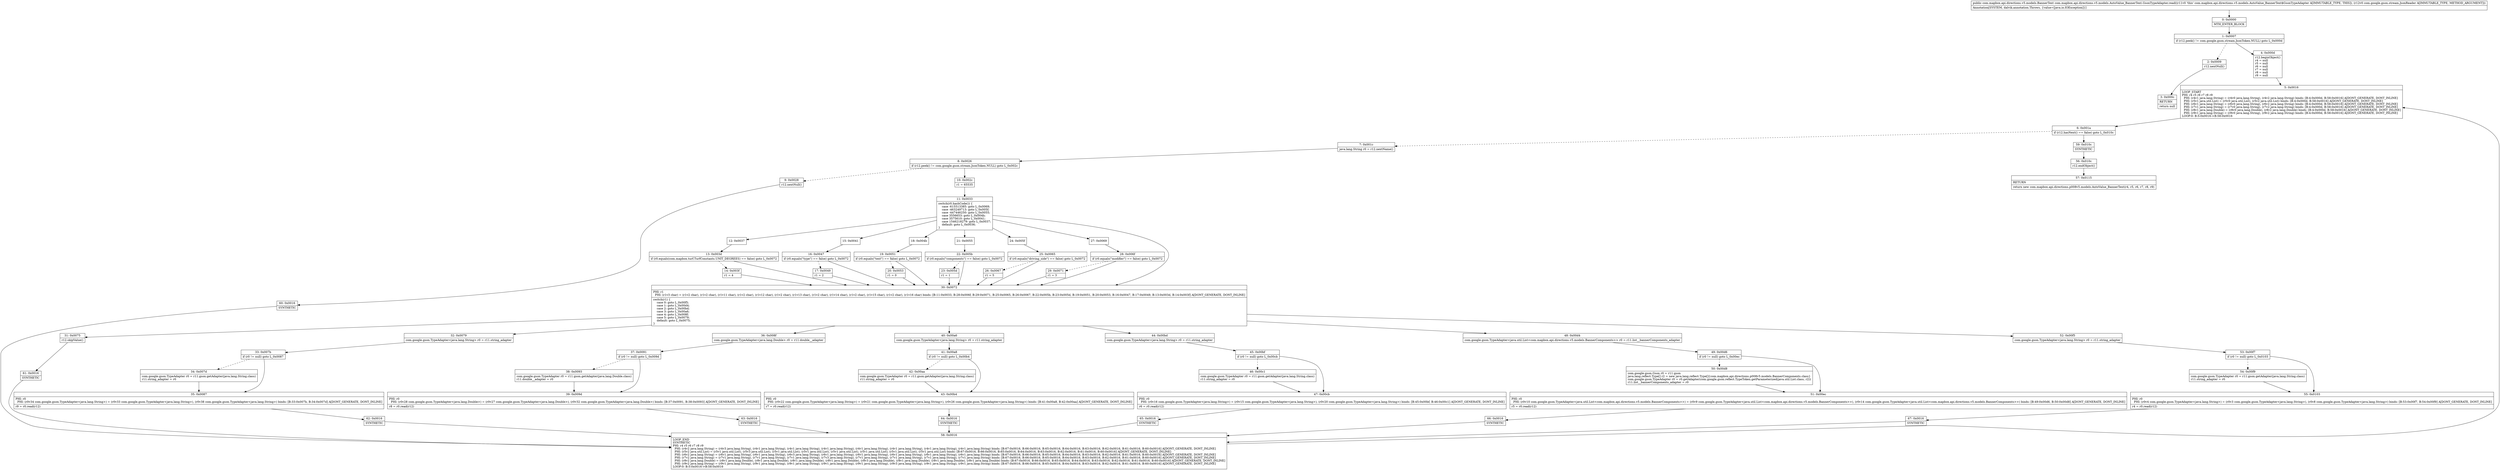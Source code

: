digraph "CFG forcom.mapbox.api.directions.v5.models.AutoValue_BannerText.GsonTypeAdapter.read(Lcom\/google\/gson\/stream\/JsonReader;)Lcom\/mapbox\/api\/directions\/v5\/models\/BannerText;" {
Node_0 [shape=record,label="{0\:\ 0x0000|MTH_ENTER_BLOCK\l}"];
Node_1 [shape=record,label="{1\:\ 0x0007|if (r12.peek() != com.google.gson.stream.JsonToken.NULL) goto L_0x000d\l}"];
Node_2 [shape=record,label="{2\:\ 0x0009|r12.nextNull()\l}"];
Node_3 [shape=record,label="{3\:\ 0x000c|RETURN\l|return null\l}"];
Node_4 [shape=record,label="{4\:\ 0x000d|r12.beginObject()\lr4 = null\lr5 = null\lr6 = null\lr7 = null\lr8 = null\lr9 = null\l}"];
Node_5 [shape=record,label="{5\:\ 0x0016|LOOP_START\lPHI: r4 r5 r6 r7 r8 r9 \l  PHI: (r4v1 java.lang.String) = (r4v0 java.lang.String), (r4v2 java.lang.String) binds: [B:4:0x000d, B:58:0x0016] A[DONT_GENERATE, DONT_INLINE]\l  PHI: (r5v1 java.util.List) = (r5v0 java.util.List), (r5v2 java.util.List) binds: [B:4:0x000d, B:58:0x0016] A[DONT_GENERATE, DONT_INLINE]\l  PHI: (r6v1 java.lang.String) = (r6v0 java.lang.String), (r6v2 java.lang.String) binds: [B:4:0x000d, B:58:0x0016] A[DONT_GENERATE, DONT_INLINE]\l  PHI: (r7v1 java.lang.String) = (r7v0 java.lang.String), (r7v2 java.lang.String) binds: [B:4:0x000d, B:58:0x0016] A[DONT_GENERATE, DONT_INLINE]\l  PHI: (r8v1 java.lang.Double) = (r8v0 java.lang.Double), (r8v2 java.lang.Double) binds: [B:4:0x000d, B:58:0x0016] A[DONT_GENERATE, DONT_INLINE]\l  PHI: (r9v1 java.lang.String) = (r9v0 java.lang.String), (r9v2 java.lang.String) binds: [B:4:0x000d, B:58:0x0016] A[DONT_GENERATE, DONT_INLINE]\lLOOP:0: B:5:0x0016\-\>B:58:0x0016\l}"];
Node_6 [shape=record,label="{6\:\ 0x001a|if (r12.hasNext() == false) goto L_0x010c\l}"];
Node_7 [shape=record,label="{7\:\ 0x001c|java.lang.String r0 = r12.nextName()\l}"];
Node_8 [shape=record,label="{8\:\ 0x0026|if (r12.peek() != com.google.gson.stream.JsonToken.NULL) goto L_0x002c\l}"];
Node_9 [shape=record,label="{9\:\ 0x0028|r12.nextNull()\l}"];
Node_10 [shape=record,label="{10\:\ 0x002c|r1 = 65535\l}"];
Node_11 [shape=record,label="{11\:\ 0x0033|switch(r0.hashCode()) \{\l    case \-615513385: goto L_0x0069;\l    case \-463249713: goto L_0x005f;\l    case \-447446250: goto L_0x0055;\l    case 3556653: goto L_0x004b;\l    case 3575610: goto L_0x0041;\l    case 1546218279: goto L_0x0037;\l    default: goto L_0x0036;\l\}\l}"];
Node_12 [shape=record,label="{12\:\ 0x0037}"];
Node_13 [shape=record,label="{13\:\ 0x003d|if (r0.equals(com.mapbox.turf.TurfConstants.UNIT_DEGREES) == false) goto L_0x0072\l}"];
Node_14 [shape=record,label="{14\:\ 0x003f|r1 = 4\l}"];
Node_15 [shape=record,label="{15\:\ 0x0041}"];
Node_16 [shape=record,label="{16\:\ 0x0047|if (r0.equals(\"type\") == false) goto L_0x0072\l}"];
Node_17 [shape=record,label="{17\:\ 0x0049|r1 = 2\l}"];
Node_18 [shape=record,label="{18\:\ 0x004b}"];
Node_19 [shape=record,label="{19\:\ 0x0051|if (r0.equals(\"text\") == false) goto L_0x0072\l}"];
Node_20 [shape=record,label="{20\:\ 0x0053|r1 = 0\l}"];
Node_21 [shape=record,label="{21\:\ 0x0055}"];
Node_22 [shape=record,label="{22\:\ 0x005b|if (r0.equals(\"components\") == false) goto L_0x0072\l}"];
Node_23 [shape=record,label="{23\:\ 0x005d|r1 = 1\l}"];
Node_24 [shape=record,label="{24\:\ 0x005f}"];
Node_25 [shape=record,label="{25\:\ 0x0065|if (r0.equals(\"driving_side\") == false) goto L_0x0072\l}"];
Node_26 [shape=record,label="{26\:\ 0x0067|r1 = 5\l}"];
Node_27 [shape=record,label="{27\:\ 0x0069}"];
Node_28 [shape=record,label="{28\:\ 0x006f|if (r0.equals(\"modifier\") == false) goto L_0x0072\l}"];
Node_29 [shape=record,label="{29\:\ 0x0071|r1 = 3\l}"];
Node_30 [shape=record,label="{30\:\ 0x0072|PHI: r1 \l  PHI: (r1v3 char) = (r1v2 char), (r1v2 char), (r1v11 char), (r1v2 char), (r1v12 char), (r1v2 char), (r1v13 char), (r1v2 char), (r1v14 char), (r1v2 char), (r1v15 char), (r1v2 char), (r1v16 char) binds: [B:11:0x0033, B:28:0x006f, B:29:0x0071, B:25:0x0065, B:26:0x0067, B:22:0x005b, B:23:0x005d, B:19:0x0051, B:20:0x0053, B:16:0x0047, B:17:0x0049, B:13:0x003d, B:14:0x003f] A[DONT_GENERATE, DONT_INLINE]\l|switch(r1) \{\l    case 0: goto L_0x00f5;\l    case 1: goto L_0x00d4;\l    case 2: goto L_0x00bd;\l    case 3: goto L_0x00a6;\l    case 4: goto L_0x008f;\l    case 5: goto L_0x0079;\l    default: goto L_0x0075;\l\}\l}"];
Node_31 [shape=record,label="{31\:\ 0x0075|r12.skipValue()\l}"];
Node_32 [shape=record,label="{32\:\ 0x0079|com.google.gson.TypeAdapter\<java.lang.String\> r0 = r11.string_adapter\l}"];
Node_33 [shape=record,label="{33\:\ 0x007b|if (r0 != null) goto L_0x0087\l}"];
Node_34 [shape=record,label="{34\:\ 0x007d|com.google.gson.TypeAdapter r0 = r11.gson.getAdapter(java.lang.String.class)\lr11.string_adapter = r0\l}"];
Node_35 [shape=record,label="{35\:\ 0x0087|PHI: r0 \l  PHI: (r0v34 com.google.gson.TypeAdapter\<java.lang.String\>) = (r0v33 com.google.gson.TypeAdapter\<java.lang.String\>), (r0v38 com.google.gson.TypeAdapter\<java.lang.String\>) binds: [B:33:0x007b, B:34:0x007d] A[DONT_GENERATE, DONT_INLINE]\l|r9 = r0.read(r12)\l}"];
Node_36 [shape=record,label="{36\:\ 0x008f|com.google.gson.TypeAdapter\<java.lang.Double\> r0 = r11.double__adapter\l}"];
Node_37 [shape=record,label="{37\:\ 0x0091|if (r0 != null) goto L_0x009d\l}"];
Node_38 [shape=record,label="{38\:\ 0x0093|com.google.gson.TypeAdapter r0 = r11.gson.getAdapter(java.lang.Double.class)\lr11.double__adapter = r0\l}"];
Node_39 [shape=record,label="{39\:\ 0x009d|PHI: r0 \l  PHI: (r0v28 com.google.gson.TypeAdapter\<java.lang.Double\>) = (r0v27 com.google.gson.TypeAdapter\<java.lang.Double\>), (r0v32 com.google.gson.TypeAdapter\<java.lang.Double\>) binds: [B:37:0x0091, B:38:0x0093] A[DONT_GENERATE, DONT_INLINE]\l|r8 = r0.read(r12)\l}"];
Node_40 [shape=record,label="{40\:\ 0x00a6|com.google.gson.TypeAdapter\<java.lang.String\> r0 = r11.string_adapter\l}"];
Node_41 [shape=record,label="{41\:\ 0x00a8|if (r0 != null) goto L_0x00b4\l}"];
Node_42 [shape=record,label="{42\:\ 0x00aa|com.google.gson.TypeAdapter r0 = r11.gson.getAdapter(java.lang.String.class)\lr11.string_adapter = r0\l}"];
Node_43 [shape=record,label="{43\:\ 0x00b4|PHI: r0 \l  PHI: (r0v22 com.google.gson.TypeAdapter\<java.lang.String\>) = (r0v21 com.google.gson.TypeAdapter\<java.lang.String\>), (r0v26 com.google.gson.TypeAdapter\<java.lang.String\>) binds: [B:41:0x00a8, B:42:0x00aa] A[DONT_GENERATE, DONT_INLINE]\l|r7 = r0.read(r12)\l}"];
Node_44 [shape=record,label="{44\:\ 0x00bd|com.google.gson.TypeAdapter\<java.lang.String\> r0 = r11.string_adapter\l}"];
Node_45 [shape=record,label="{45\:\ 0x00bf|if (r0 != null) goto L_0x00cb\l}"];
Node_46 [shape=record,label="{46\:\ 0x00c1|com.google.gson.TypeAdapter r0 = r11.gson.getAdapter(java.lang.String.class)\lr11.string_adapter = r0\l}"];
Node_47 [shape=record,label="{47\:\ 0x00cb|PHI: r0 \l  PHI: (r0v16 com.google.gson.TypeAdapter\<java.lang.String\>) = (r0v15 com.google.gson.TypeAdapter\<java.lang.String\>), (r0v20 com.google.gson.TypeAdapter\<java.lang.String\>) binds: [B:45:0x00bf, B:46:0x00c1] A[DONT_GENERATE, DONT_INLINE]\l|r6 = r0.read(r12)\l}"];
Node_48 [shape=record,label="{48\:\ 0x00d4|com.google.gson.TypeAdapter\<java.util.List\<com.mapbox.api.directions.v5.models.BannerComponents\>\> r0 = r11.list__bannerComponents_adapter\l}"];
Node_49 [shape=record,label="{49\:\ 0x00d6|if (r0 != null) goto L_0x00ec\l}"];
Node_50 [shape=record,label="{50\:\ 0x00d8|com.google.gson.Gson r0 = r11.gson\ljava.lang.reflect.Type[] r2 = new java.lang.reflect.Type[]\{com.mapbox.api.directions.p008v5.models.BannerComponents.class\}\lcom.google.gson.TypeAdapter r0 = r0.getAdapter(com.google.gson.reflect.TypeToken.getParameterized(java.util.List.class, r2))\lr11.list__bannerComponents_adapter = r0\l}"];
Node_51 [shape=record,label="{51\:\ 0x00ec|PHI: r0 \l  PHI: (r0v10 com.google.gson.TypeAdapter\<java.util.List\<com.mapbox.api.directions.v5.models.BannerComponents\>\>) = (r0v9 com.google.gson.TypeAdapter\<java.util.List\<com.mapbox.api.directions.v5.models.BannerComponents\>\>), (r0v14 com.google.gson.TypeAdapter\<java.util.List\<com.mapbox.api.directions.v5.models.BannerComponents\>\>) binds: [B:49:0x00d6, B:50:0x00d8] A[DONT_GENERATE, DONT_INLINE]\l|r5 = r0.read(r12)\l}"];
Node_52 [shape=record,label="{52\:\ 0x00f5|com.google.gson.TypeAdapter\<java.lang.String\> r0 = r11.string_adapter\l}"];
Node_53 [shape=record,label="{53\:\ 0x00f7|if (r0 != null) goto L_0x0103\l}"];
Node_54 [shape=record,label="{54\:\ 0x00f9|com.google.gson.TypeAdapter r0 = r11.gson.getAdapter(java.lang.String.class)\lr11.string_adapter = r0\l}"];
Node_55 [shape=record,label="{55\:\ 0x0103|PHI: r0 \l  PHI: (r0v4 com.google.gson.TypeAdapter\<java.lang.String\>) = (r0v3 com.google.gson.TypeAdapter\<java.lang.String\>), (r0v8 com.google.gson.TypeAdapter\<java.lang.String\>) binds: [B:53:0x00f7, B:54:0x00f9] A[DONT_GENERATE, DONT_INLINE]\l|r4 = r0.read(r12)\l}"];
Node_56 [shape=record,label="{56\:\ 0x010c|r12.endObject()\l}"];
Node_57 [shape=record,label="{57\:\ 0x0115|RETURN\l|return new com.mapbox.api.directions.p008v5.models.AutoValue_BannerText(r4, r5, r6, r7, r8, r9)\l}"];
Node_58 [shape=record,label="{58\:\ 0x0016|LOOP_END\lSYNTHETIC\lPHI: r4 r5 r6 r7 r8 r9 \l  PHI: (r4v2 java.lang.String) = (r4v3 java.lang.String), (r4v1 java.lang.String), (r4v1 java.lang.String), (r4v1 java.lang.String), (r4v1 java.lang.String), (r4v1 java.lang.String), (r4v1 java.lang.String), (r4v1 java.lang.String) binds: [B:67:0x0016, B:66:0x0016, B:65:0x0016, B:64:0x0016, B:63:0x0016, B:62:0x0016, B:61:0x0016, B:60:0x0016] A[DONT_GENERATE, DONT_INLINE]\l  PHI: (r5v2 java.util.List) = (r5v1 java.util.List), (r5v3 java.util.List), (r5v1 java.util.List), (r5v1 java.util.List), (r5v1 java.util.List), (r5v1 java.util.List), (r5v1 java.util.List), (r5v1 java.util.List) binds: [B:67:0x0016, B:66:0x0016, B:65:0x0016, B:64:0x0016, B:63:0x0016, B:62:0x0016, B:61:0x0016, B:60:0x0016] A[DONT_GENERATE, DONT_INLINE]\l  PHI: (r6v2 java.lang.String) = (r6v1 java.lang.String), (r6v1 java.lang.String), (r6v3 java.lang.String), (r6v1 java.lang.String), (r6v1 java.lang.String), (r6v1 java.lang.String), (r6v1 java.lang.String), (r6v1 java.lang.String) binds: [B:67:0x0016, B:66:0x0016, B:65:0x0016, B:64:0x0016, B:63:0x0016, B:62:0x0016, B:61:0x0016, B:60:0x0016] A[DONT_GENERATE, DONT_INLINE]\l  PHI: (r7v2 java.lang.String) = (r7v1 java.lang.String), (r7v1 java.lang.String), (r7v1 java.lang.String), (r7v3 java.lang.String), (r7v1 java.lang.String), (r7v1 java.lang.String), (r7v1 java.lang.String), (r7v1 java.lang.String) binds: [B:67:0x0016, B:66:0x0016, B:65:0x0016, B:64:0x0016, B:63:0x0016, B:62:0x0016, B:61:0x0016, B:60:0x0016] A[DONT_GENERATE, DONT_INLINE]\l  PHI: (r8v2 java.lang.Double) = (r8v1 java.lang.Double), (r8v1 java.lang.Double), (r8v1 java.lang.Double), (r8v1 java.lang.Double), (r8v3 java.lang.Double), (r8v1 java.lang.Double), (r8v1 java.lang.Double), (r8v1 java.lang.Double) binds: [B:67:0x0016, B:66:0x0016, B:65:0x0016, B:64:0x0016, B:63:0x0016, B:62:0x0016, B:61:0x0016, B:60:0x0016] A[DONT_GENERATE, DONT_INLINE]\l  PHI: (r9v2 java.lang.String) = (r9v1 java.lang.String), (r9v1 java.lang.String), (r9v1 java.lang.String), (r9v1 java.lang.String), (r9v1 java.lang.String), (r9v3 java.lang.String), (r9v1 java.lang.String), (r9v1 java.lang.String) binds: [B:67:0x0016, B:66:0x0016, B:65:0x0016, B:64:0x0016, B:63:0x0016, B:62:0x0016, B:61:0x0016, B:60:0x0016] A[DONT_GENERATE, DONT_INLINE]\lLOOP:0: B:5:0x0016\-\>B:58:0x0016\l}"];
Node_59 [shape=record,label="{59\:\ 0x010c|SYNTHETIC\l}"];
Node_60 [shape=record,label="{60\:\ 0x0016|SYNTHETIC\l}"];
Node_61 [shape=record,label="{61\:\ 0x0016|SYNTHETIC\l}"];
Node_62 [shape=record,label="{62\:\ 0x0016|SYNTHETIC\l}"];
Node_63 [shape=record,label="{63\:\ 0x0016|SYNTHETIC\l}"];
Node_64 [shape=record,label="{64\:\ 0x0016|SYNTHETIC\l}"];
Node_65 [shape=record,label="{65\:\ 0x0016|SYNTHETIC\l}"];
Node_66 [shape=record,label="{66\:\ 0x0016|SYNTHETIC\l}"];
Node_67 [shape=record,label="{67\:\ 0x0016|SYNTHETIC\l}"];
MethodNode[shape=record,label="{public com.mapbox.api.directions.v5.models.BannerText com.mapbox.api.directions.v5.models.AutoValue_BannerText.GsonTypeAdapter.read((r11v0 'this' com.mapbox.api.directions.v5.models.AutoValue_BannerText$GsonTypeAdapter A[IMMUTABLE_TYPE, THIS]), (r12v0 com.google.gson.stream.JsonReader A[IMMUTABLE_TYPE, METHOD_ARGUMENT]))  | Annotation[SYSTEM, dalvik.annotation.Throws, \{value=[java.io.IOException]\}]\l}"];
MethodNode -> Node_0;
Node_0 -> Node_1;
Node_1 -> Node_2[style=dashed];
Node_1 -> Node_4;
Node_2 -> Node_3;
Node_4 -> Node_5;
Node_5 -> Node_6;
Node_6 -> Node_7[style=dashed];
Node_6 -> Node_59;
Node_7 -> Node_8;
Node_8 -> Node_9[style=dashed];
Node_8 -> Node_10;
Node_9 -> Node_60;
Node_10 -> Node_11;
Node_11 -> Node_12;
Node_11 -> Node_15;
Node_11 -> Node_18;
Node_11 -> Node_21;
Node_11 -> Node_24;
Node_11 -> Node_27;
Node_11 -> Node_30;
Node_12 -> Node_13;
Node_13 -> Node_14[style=dashed];
Node_13 -> Node_30;
Node_14 -> Node_30;
Node_15 -> Node_16;
Node_16 -> Node_17[style=dashed];
Node_16 -> Node_30;
Node_17 -> Node_30;
Node_18 -> Node_19;
Node_19 -> Node_20[style=dashed];
Node_19 -> Node_30;
Node_20 -> Node_30;
Node_21 -> Node_22;
Node_22 -> Node_23[style=dashed];
Node_22 -> Node_30;
Node_23 -> Node_30;
Node_24 -> Node_25;
Node_25 -> Node_26[style=dashed];
Node_25 -> Node_30;
Node_26 -> Node_30;
Node_27 -> Node_28;
Node_28 -> Node_29[style=dashed];
Node_28 -> Node_30;
Node_29 -> Node_30;
Node_30 -> Node_31;
Node_30 -> Node_32;
Node_30 -> Node_36;
Node_30 -> Node_40;
Node_30 -> Node_44;
Node_30 -> Node_48;
Node_30 -> Node_52;
Node_31 -> Node_61;
Node_32 -> Node_33;
Node_33 -> Node_34[style=dashed];
Node_33 -> Node_35;
Node_34 -> Node_35;
Node_35 -> Node_62;
Node_36 -> Node_37;
Node_37 -> Node_38[style=dashed];
Node_37 -> Node_39;
Node_38 -> Node_39;
Node_39 -> Node_63;
Node_40 -> Node_41;
Node_41 -> Node_42[style=dashed];
Node_41 -> Node_43;
Node_42 -> Node_43;
Node_43 -> Node_64;
Node_44 -> Node_45;
Node_45 -> Node_46[style=dashed];
Node_45 -> Node_47;
Node_46 -> Node_47;
Node_47 -> Node_65;
Node_48 -> Node_49;
Node_49 -> Node_50[style=dashed];
Node_49 -> Node_51;
Node_50 -> Node_51;
Node_51 -> Node_66;
Node_52 -> Node_53;
Node_53 -> Node_54[style=dashed];
Node_53 -> Node_55;
Node_54 -> Node_55;
Node_55 -> Node_67;
Node_56 -> Node_57;
Node_58 -> Node_5;
Node_59 -> Node_56;
Node_60 -> Node_58;
Node_61 -> Node_58;
Node_62 -> Node_58;
Node_63 -> Node_58;
Node_64 -> Node_58;
Node_65 -> Node_58;
Node_66 -> Node_58;
Node_67 -> Node_58;
}


